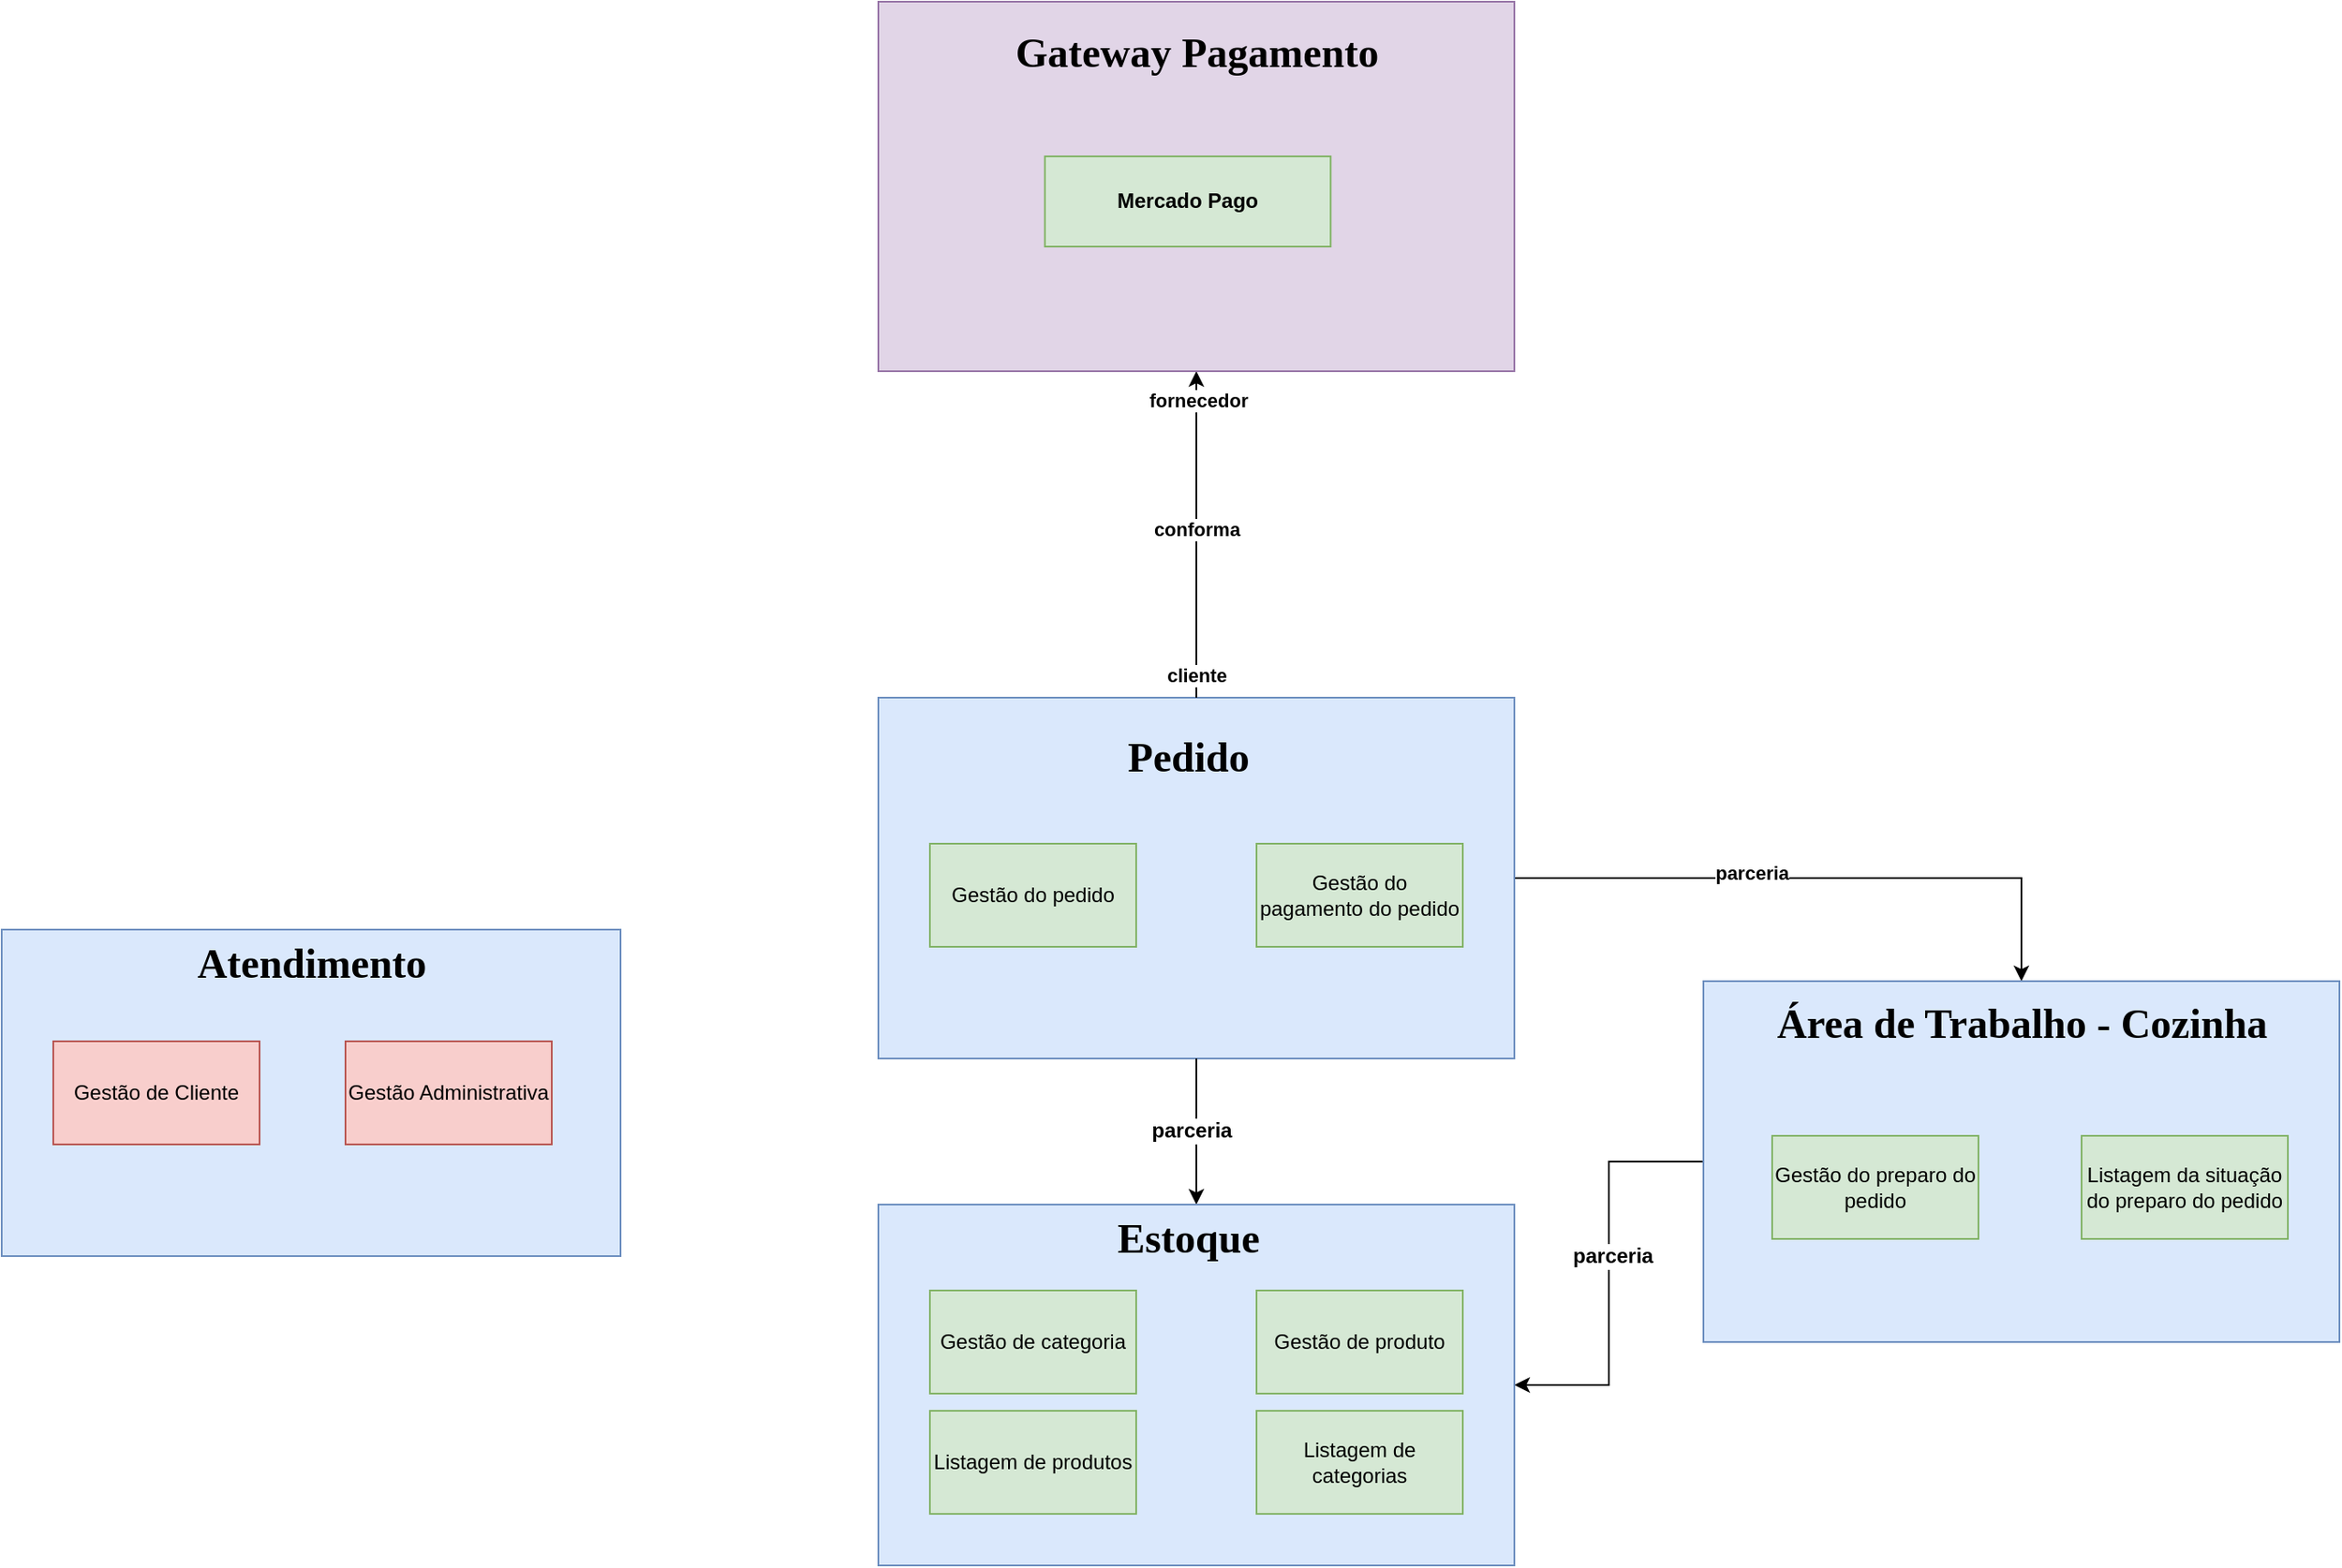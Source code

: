 <mxfile version="26.2.14">
  <diagram name="Página-1" id="QVSNBLa9dAaH_rVYMj_R">
    <mxGraphModel grid="1" page="1" gridSize="10" guides="1" tooltips="1" connect="1" arrows="1" fold="1" pageScale="1" pageWidth="827" pageHeight="1169" math="0" shadow="0">
      <root>
        <mxCell id="0" />
        <mxCell id="1" parent="0" />
        <mxCell id="yXl-iHgW7FPdrO2PKrM6-32" value="" style="rounded=0;whiteSpace=wrap;html=1;fillColor=#dae8fc;strokeColor=#6c8ebf;" vertex="1" parent="1">
          <mxGeometry x="140" y="640" width="360" height="190" as="geometry" />
        </mxCell>
        <mxCell id="yXl-iHgW7FPdrO2PKrM6-33" value="Gestão de Cliente" style="rounded=0;whiteSpace=wrap;html=1;fillColor=#f8cecc;strokeColor=#b85450;" vertex="1" parent="1">
          <mxGeometry x="170" y="705" width="120" height="60" as="geometry" />
        </mxCell>
        <mxCell id="yXl-iHgW7FPdrO2PKrM6-34" value="&lt;b&gt;&lt;font style=&quot;font-size: 24px;&quot; face=&quot;Georgia&quot;&gt;Atendimento&lt;/font&gt;&lt;/b&gt;" style="text;html=1;align=center;verticalAlign=middle;resizable=0;points=[];autosize=1;strokeColor=none;fillColor=none;" vertex="1" parent="1">
          <mxGeometry x="225" y="640" width="190" height="40" as="geometry" />
        </mxCell>
        <mxCell id="yXl-iHgW7FPdrO2PKrM6-35" style="edgeStyle=orthogonalEdgeStyle;rounded=0;orthogonalLoop=1;jettySize=auto;html=1;entryX=0.5;entryY=0;entryDx=0;entryDy=0;" edge="1" parent="1" source="yXl-iHgW7FPdrO2PKrM6-37" target="yXl-iHgW7FPdrO2PKrM6-55">
          <mxGeometry relative="1" as="geometry">
            <mxPoint x="1330" y="640" as="targetPoint" />
          </mxGeometry>
        </mxCell>
        <mxCell id="yXl-iHgW7FPdrO2PKrM6-36" value="&lt;b&gt;parceria&lt;/b&gt;" style="edgeLabel;html=1;align=center;verticalAlign=middle;resizable=0;points=[];" connectable="0" vertex="1" parent="yXl-iHgW7FPdrO2PKrM6-35">
          <mxGeometry x="-0.221" y="3" relative="1" as="geometry">
            <mxPoint x="-1" as="offset" />
          </mxGeometry>
        </mxCell>
        <mxCell id="yXl-iHgW7FPdrO2PKrM6-37" value="" style="rounded=0;whiteSpace=wrap;html=1;fillColor=#dae8fc;strokeColor=#6c8ebf;" vertex="1" parent="1">
          <mxGeometry x="650" y="505" width="370" height="210" as="geometry" />
        </mxCell>
        <mxCell id="yXl-iHgW7FPdrO2PKrM6-38" value="&lt;font face=&quot;Georgia&quot; style=&quot;font-size: 24px;&quot;&gt;&lt;b&gt;Pedido&lt;/b&gt;&lt;/font&gt;" style="text;html=1;align=center;verticalAlign=middle;resizable=0;points=[];autosize=1;strokeColor=none;fillColor=none;" vertex="1" parent="1">
          <mxGeometry x="775" y="520" width="110" height="40" as="geometry" />
        </mxCell>
        <mxCell id="yXl-iHgW7FPdrO2PKrM6-39" style="edgeStyle=orthogonalEdgeStyle;rounded=0;orthogonalLoop=1;jettySize=auto;html=1;entryX=0.5;entryY=0;entryDx=0;entryDy=0;endArrow=none;startFill=1;startArrow=classic;" edge="1" parent="1" source="yXl-iHgW7FPdrO2PKrM6-43" target="yXl-iHgW7FPdrO2PKrM6-37">
          <mxGeometry relative="1" as="geometry" />
        </mxCell>
        <mxCell id="yXl-iHgW7FPdrO2PKrM6-40" value="&lt;b&gt;conforma&lt;/b&gt;" style="edgeLabel;html=1;align=center;verticalAlign=middle;resizable=0;points=[];" connectable="0" vertex="1" parent="yXl-iHgW7FPdrO2PKrM6-39">
          <mxGeometry x="-0.038" relative="1" as="geometry">
            <mxPoint as="offset" />
          </mxGeometry>
        </mxCell>
        <mxCell id="yXl-iHgW7FPdrO2PKrM6-41" value="&lt;b&gt;fornecedor&lt;/b&gt;" style="edgeLabel;html=1;align=center;verticalAlign=middle;resizable=0;points=[];" connectable="0" vertex="1" parent="yXl-iHgW7FPdrO2PKrM6-39">
          <mxGeometry x="-0.823" y="1" relative="1" as="geometry">
            <mxPoint as="offset" />
          </mxGeometry>
        </mxCell>
        <mxCell id="yXl-iHgW7FPdrO2PKrM6-42" value="&lt;b&gt;cliente&lt;/b&gt;" style="edgeLabel;html=1;align=center;verticalAlign=middle;resizable=0;points=[];" connectable="0" vertex="1" parent="yXl-iHgW7FPdrO2PKrM6-39">
          <mxGeometry x="0.861" relative="1" as="geometry">
            <mxPoint as="offset" />
          </mxGeometry>
        </mxCell>
        <mxCell id="yXl-iHgW7FPdrO2PKrM6-43" value="" style="rounded=0;whiteSpace=wrap;html=1;fillColor=#e1d5e7;strokeColor=#9673a6;" vertex="1" parent="1">
          <mxGeometry x="650" y="100" width="370" height="215" as="geometry" />
        </mxCell>
        <mxCell id="yXl-iHgW7FPdrO2PKrM6-44" value="Gestão do pedido" style="rounded=0;whiteSpace=wrap;html=1;fillColor=#d5e8d4;strokeColor=#82b366;" vertex="1" parent="1">
          <mxGeometry x="680" y="590" width="120" height="60" as="geometry" />
        </mxCell>
        <mxCell id="yXl-iHgW7FPdrO2PKrM6-45" style="edgeStyle=orthogonalEdgeStyle;rounded=0;orthogonalLoop=1;jettySize=auto;html=1;entryX=0.5;entryY=1;entryDx=0;entryDy=0;startArrow=classic;startFill=1;endArrow=none;" edge="1" parent="1" source="yXl-iHgW7FPdrO2PKrM6-49" target="yXl-iHgW7FPdrO2PKrM6-37">
          <mxGeometry relative="1" as="geometry" />
        </mxCell>
        <mxCell id="yXl-iHgW7FPdrO2PKrM6-46" value="&lt;font style=&quot;font-size: 12px;&quot;&gt;&lt;b&gt;parceria&lt;/b&gt;&lt;/font&gt;" style="edgeLabel;html=1;align=center;verticalAlign=middle;resizable=0;points=[];" connectable="0" vertex="1" parent="yXl-iHgW7FPdrO2PKrM6-45">
          <mxGeometry x="0.008" y="3" relative="1" as="geometry">
            <mxPoint as="offset" />
          </mxGeometry>
        </mxCell>
        <mxCell id="yXl-iHgW7FPdrO2PKrM6-47" style="edgeStyle=orthogonalEdgeStyle;rounded=0;orthogonalLoop=1;jettySize=auto;html=1;entryX=0;entryY=0.5;entryDx=0;entryDy=0;endArrow=none;startFill=1;startArrow=classic;" edge="1" parent="1" source="yXl-iHgW7FPdrO2PKrM6-49" target="yXl-iHgW7FPdrO2PKrM6-55">
          <mxGeometry relative="1" as="geometry" />
        </mxCell>
        <mxCell id="yXl-iHgW7FPdrO2PKrM6-48" value="&lt;font style=&quot;font-size: 12px;&quot;&gt;&lt;b&gt;parceria&lt;/b&gt;&lt;/font&gt;" style="edgeLabel;html=1;align=center;verticalAlign=middle;resizable=0;points=[];" connectable="0" vertex="1" parent="yXl-iHgW7FPdrO2PKrM6-47">
          <mxGeometry x="0.559" y="1" relative="1" as="geometry">
            <mxPoint y="56" as="offset" />
          </mxGeometry>
        </mxCell>
        <mxCell id="yXl-iHgW7FPdrO2PKrM6-49" value="" style="rounded=0;whiteSpace=wrap;html=1;fillColor=#dae8fc;strokeColor=#6c8ebf;" vertex="1" parent="1">
          <mxGeometry x="650" y="800" width="370" height="210" as="geometry" />
        </mxCell>
        <mxCell id="yXl-iHgW7FPdrO2PKrM6-50" value="Gestão de categoria" style="rounded=0;whiteSpace=wrap;html=1;fillColor=#d5e8d4;strokeColor=#82b366;" vertex="1" parent="1">
          <mxGeometry x="680" y="850" width="120" height="60" as="geometry" />
        </mxCell>
        <mxCell id="yXl-iHgW7FPdrO2PKrM6-51" value="Gestão de produto" style="rounded=0;whiteSpace=wrap;html=1;fillColor=#d5e8d4;strokeColor=#82b366;" vertex="1" parent="1">
          <mxGeometry x="870" y="850" width="120" height="60" as="geometry" />
        </mxCell>
        <mxCell id="yXl-iHgW7FPdrO2PKrM6-52" value="Listagem de produtos" style="rounded=0;whiteSpace=wrap;html=1;fillColor=#d5e8d4;strokeColor=#82b366;" vertex="1" parent="1">
          <mxGeometry x="680" y="920" width="120" height="60" as="geometry" />
        </mxCell>
        <mxCell id="yXl-iHgW7FPdrO2PKrM6-53" value="Listagem de categorias" style="rounded=0;whiteSpace=wrap;html=1;fillColor=#d5e8d4;strokeColor=#82b366;" vertex="1" parent="1">
          <mxGeometry x="870" y="920" width="120" height="60" as="geometry" />
        </mxCell>
        <mxCell id="yXl-iHgW7FPdrO2PKrM6-54" value="&lt;font style=&quot;font-size: 24px;&quot; face=&quot;Georgia&quot;&gt;&lt;b&gt;Estoque&lt;/b&gt;&lt;/font&gt;" style="text;html=1;align=center;verticalAlign=middle;resizable=0;points=[];autosize=1;strokeColor=none;fillColor=none;" vertex="1" parent="1">
          <mxGeometry x="770" y="800" width="120" height="40" as="geometry" />
        </mxCell>
        <mxCell id="yXl-iHgW7FPdrO2PKrM6-55" value="" style="rounded=0;whiteSpace=wrap;html=1;fillColor=#dae8fc;strokeColor=#6c8ebf;" vertex="1" parent="1">
          <mxGeometry x="1130" y="670" width="370" height="210" as="geometry" />
        </mxCell>
        <mxCell id="yXl-iHgW7FPdrO2PKrM6-56" value="Gestão do preparo do pedido" style="rounded=0;whiteSpace=wrap;html=1;fillColor=#d5e8d4;strokeColor=#82b366;" vertex="1" parent="1">
          <mxGeometry x="1170" y="760" width="120" height="60" as="geometry" />
        </mxCell>
        <mxCell id="yXl-iHgW7FPdrO2PKrM6-57" value="Listagem da situação do preparo do pedido" style="rounded=0;whiteSpace=wrap;html=1;fillColor=#d5e8d4;strokeColor=#82b366;" vertex="1" parent="1">
          <mxGeometry x="1350" y="760" width="120" height="60" as="geometry" />
        </mxCell>
        <mxCell id="yXl-iHgW7FPdrO2PKrM6-58" value="&lt;font face=&quot;Georgia&quot; style=&quot;font-size: 24px;&quot;&gt;&lt;b&gt;Área de Trabalho - Cozinha&lt;/b&gt;&lt;/font&gt;" style="text;html=1;align=center;verticalAlign=middle;resizable=0;points=[];autosize=1;strokeColor=none;fillColor=none;" vertex="1" parent="1">
          <mxGeometry x="1135" y="675" width="360" height="40" as="geometry" />
        </mxCell>
        <mxCell id="yXl-iHgW7FPdrO2PKrM6-59" value="Gestão Administrativa" style="rounded=0;whiteSpace=wrap;html=1;fillColor=#f8cecc;strokeColor=#b85450;" vertex="1" parent="1">
          <mxGeometry x="340" y="705" width="120" height="60" as="geometry" />
        </mxCell>
        <mxCell id="yXl-iHgW7FPdrO2PKrM6-60" value="Gestão do pagamento do pedido" style="whiteSpace=wrap;html=1;glass=0;rounded=0;fillColor=#d5e8d4;strokeColor=#82b366;strokeWidth=1;" vertex="1" parent="1">
          <mxGeometry x="870" y="590" width="120" height="60" as="geometry" />
        </mxCell>
        <mxCell id="yXl-iHgW7FPdrO2PKrM6-61" value="&lt;b&gt;Mercado Pago&lt;/b&gt;" style="rounded=0;whiteSpace=wrap;html=1;fillColor=#d5e8d4;strokeColor=#82b366;strokeWidth=1;" vertex="1" parent="1">
          <mxGeometry x="746.88" y="190" width="166.25" height="52.5" as="geometry" />
        </mxCell>
        <mxCell id="yXl-iHgW7FPdrO2PKrM6-62" value="&lt;font face=&quot;Georgia&quot; style=&quot;font-size: 24px;&quot;&gt;&lt;b&gt;Gateway Pagamento&lt;/b&gt;&lt;/font&gt;" style="text;html=1;align=center;verticalAlign=middle;resizable=0;points=[];autosize=1;strokeColor=none;fillColor=none;" vertex="1" parent="1">
          <mxGeometry x="700" y="110" width="270" height="40" as="geometry" />
        </mxCell>
      </root>
    </mxGraphModel>
  </diagram>
</mxfile>
